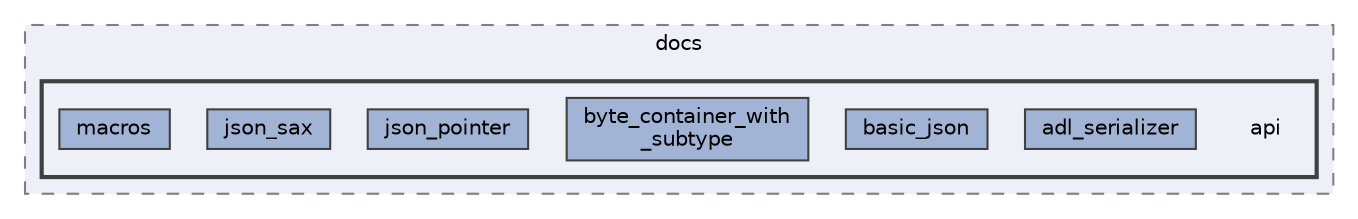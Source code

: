digraph "C:/Dev/ezRPC/RPC/json/docs/mkdocs/docs/api"
{
 // LATEX_PDF_SIZE
  bgcolor="transparent";
  edge [fontname=Helvetica,fontsize=10,labelfontname=Helvetica,labelfontsize=10];
  node [fontname=Helvetica,fontsize=10,shape=box,height=0.2,width=0.4];
  compound=true
  subgraph clusterdir_8a07065441164682af797f0e0688360d {
    graph [ bgcolor="#edf0f7", pencolor="grey50", label="docs", fontname=Helvetica,fontsize=10 style="filled,dashed", URL="dir_8a07065441164682af797f0e0688360d.html",tooltip=""]
  subgraph clusterdir_e0c8fa8b83e72396a06a57ced92c5148 {
    graph [ bgcolor="#edf0f7", pencolor="grey25", label="", fontname=Helvetica,fontsize=10 style="filled,bold", URL="dir_e0c8fa8b83e72396a06a57ced92c5148.html",tooltip=""]
    dir_e0c8fa8b83e72396a06a57ced92c5148 [shape=plaintext, label="api"];
  dir_11768a5ef03dc4744dc33aae3adf356f [label="adl_serializer", fillcolor="#a2b4d6", color="grey25", style="filled", URL="dir_11768a5ef03dc4744dc33aae3adf356f.html",tooltip=""];
  dir_15e0aa97831cef2c2029064d35666fcc [label="basic_json", fillcolor="#a2b4d6", color="grey25", style="filled", URL="dir_15e0aa97831cef2c2029064d35666fcc.html",tooltip=""];
  dir_a697334f4c1bf648282e7bc639bce94e [label="byte_container_with\l_subtype", fillcolor="#a2b4d6", color="grey25", style="filled", URL="dir_a697334f4c1bf648282e7bc639bce94e.html",tooltip=""];
  dir_aa5f95665c478e04a91b17f46934a93d [label="json_pointer", fillcolor="#a2b4d6", color="grey25", style="filled", URL="dir_aa5f95665c478e04a91b17f46934a93d.html",tooltip=""];
  dir_9a6e63a3668105bba5d6eccdd7196e22 [label="json_sax", fillcolor="#a2b4d6", color="grey25", style="filled", URL="dir_9a6e63a3668105bba5d6eccdd7196e22.html",tooltip=""];
  dir_e853d22f4082988f482b46cd68b97539 [label="macros", fillcolor="#a2b4d6", color="grey25", style="filled", URL="dir_e853d22f4082988f482b46cd68b97539.html",tooltip=""];
  }
  }
}
